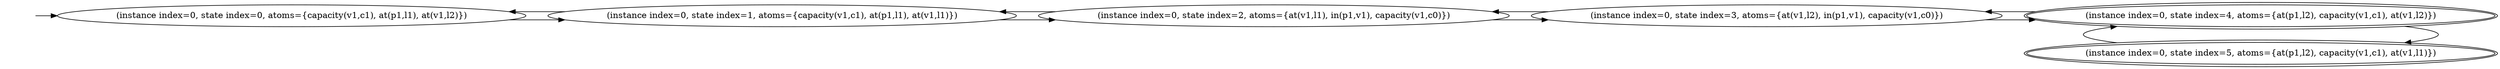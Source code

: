 digraph {
rankdir="LR"
s0[label="(instance index=0, state index=0, atoms={capacity(v1,c1), at(p1,l1), at(v1,l2)})"]
s1[label="(instance index=0, state index=1, atoms={capacity(v1,c1), at(p1,l1), at(v1,l1)})"]
s2[label="(instance index=0, state index=2, atoms={at(v1,l1), in(p1,v1), capacity(v1,c0)})"]
s3[label="(instance index=0, state index=3, atoms={at(v1,l2), in(p1,v1), capacity(v1,c0)})"]
s4[peripheries=2,label="(instance index=0, state index=4, atoms={at(p1,l2), capacity(v1,c1), at(v1,l2)})"]
s5[peripheries=2,label="(instance index=0, state index=5, atoms={at(p1,l2), capacity(v1,c1), at(v1,l1)})"]
Dangling [ label = "", style = invis ]
{ rank = same; Dangling }
Dangling -> s0
{ rank = same; s0}
{ rank = same; s1}
{ rank = same; s2}
{ rank = same; s3}
{ rank = same; s4,s5}
{
s0->s1
}
{
s1->s2
s1->s0
}
{
s2->s3
s2->s1
}
{
s3->s4
s3->s2
}
{
s4->s5
s4->s3
s5->s4
}
}
